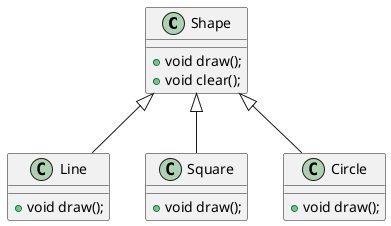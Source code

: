 @startuml
'https://plantuml.com/class-diagram

class Shape{
    + void draw();
    + void clear();
}

class Line{
    + void draw();
}
class Square{
    + void draw();
}
class Circle{
    + void draw();
}

'关系图
Shape  <|-- Line
Shape  <|-- Square
Shape  <|-- Circle


@enduml